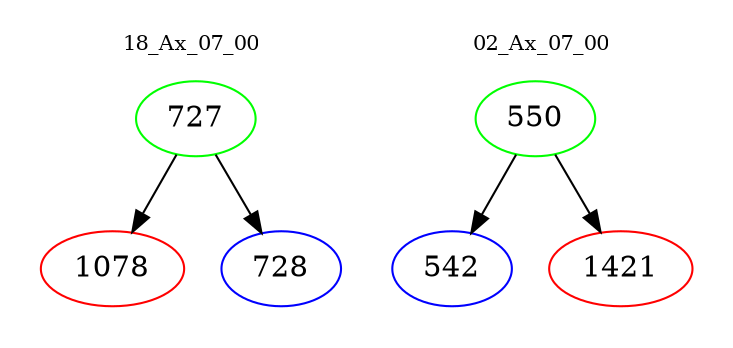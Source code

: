 digraph{
subgraph cluster_0 {
color = white
label = "18_Ax_07_00";
fontsize=10;
T0_727 [label="727", color="green"]
T0_727 -> T0_1078 [color="black"]
T0_1078 [label="1078", color="red"]
T0_727 -> T0_728 [color="black"]
T0_728 [label="728", color="blue"]
}
subgraph cluster_1 {
color = white
label = "02_Ax_07_00";
fontsize=10;
T1_550 [label="550", color="green"]
T1_550 -> T1_542 [color="black"]
T1_542 [label="542", color="blue"]
T1_550 -> T1_1421 [color="black"]
T1_1421 [label="1421", color="red"]
}
}
